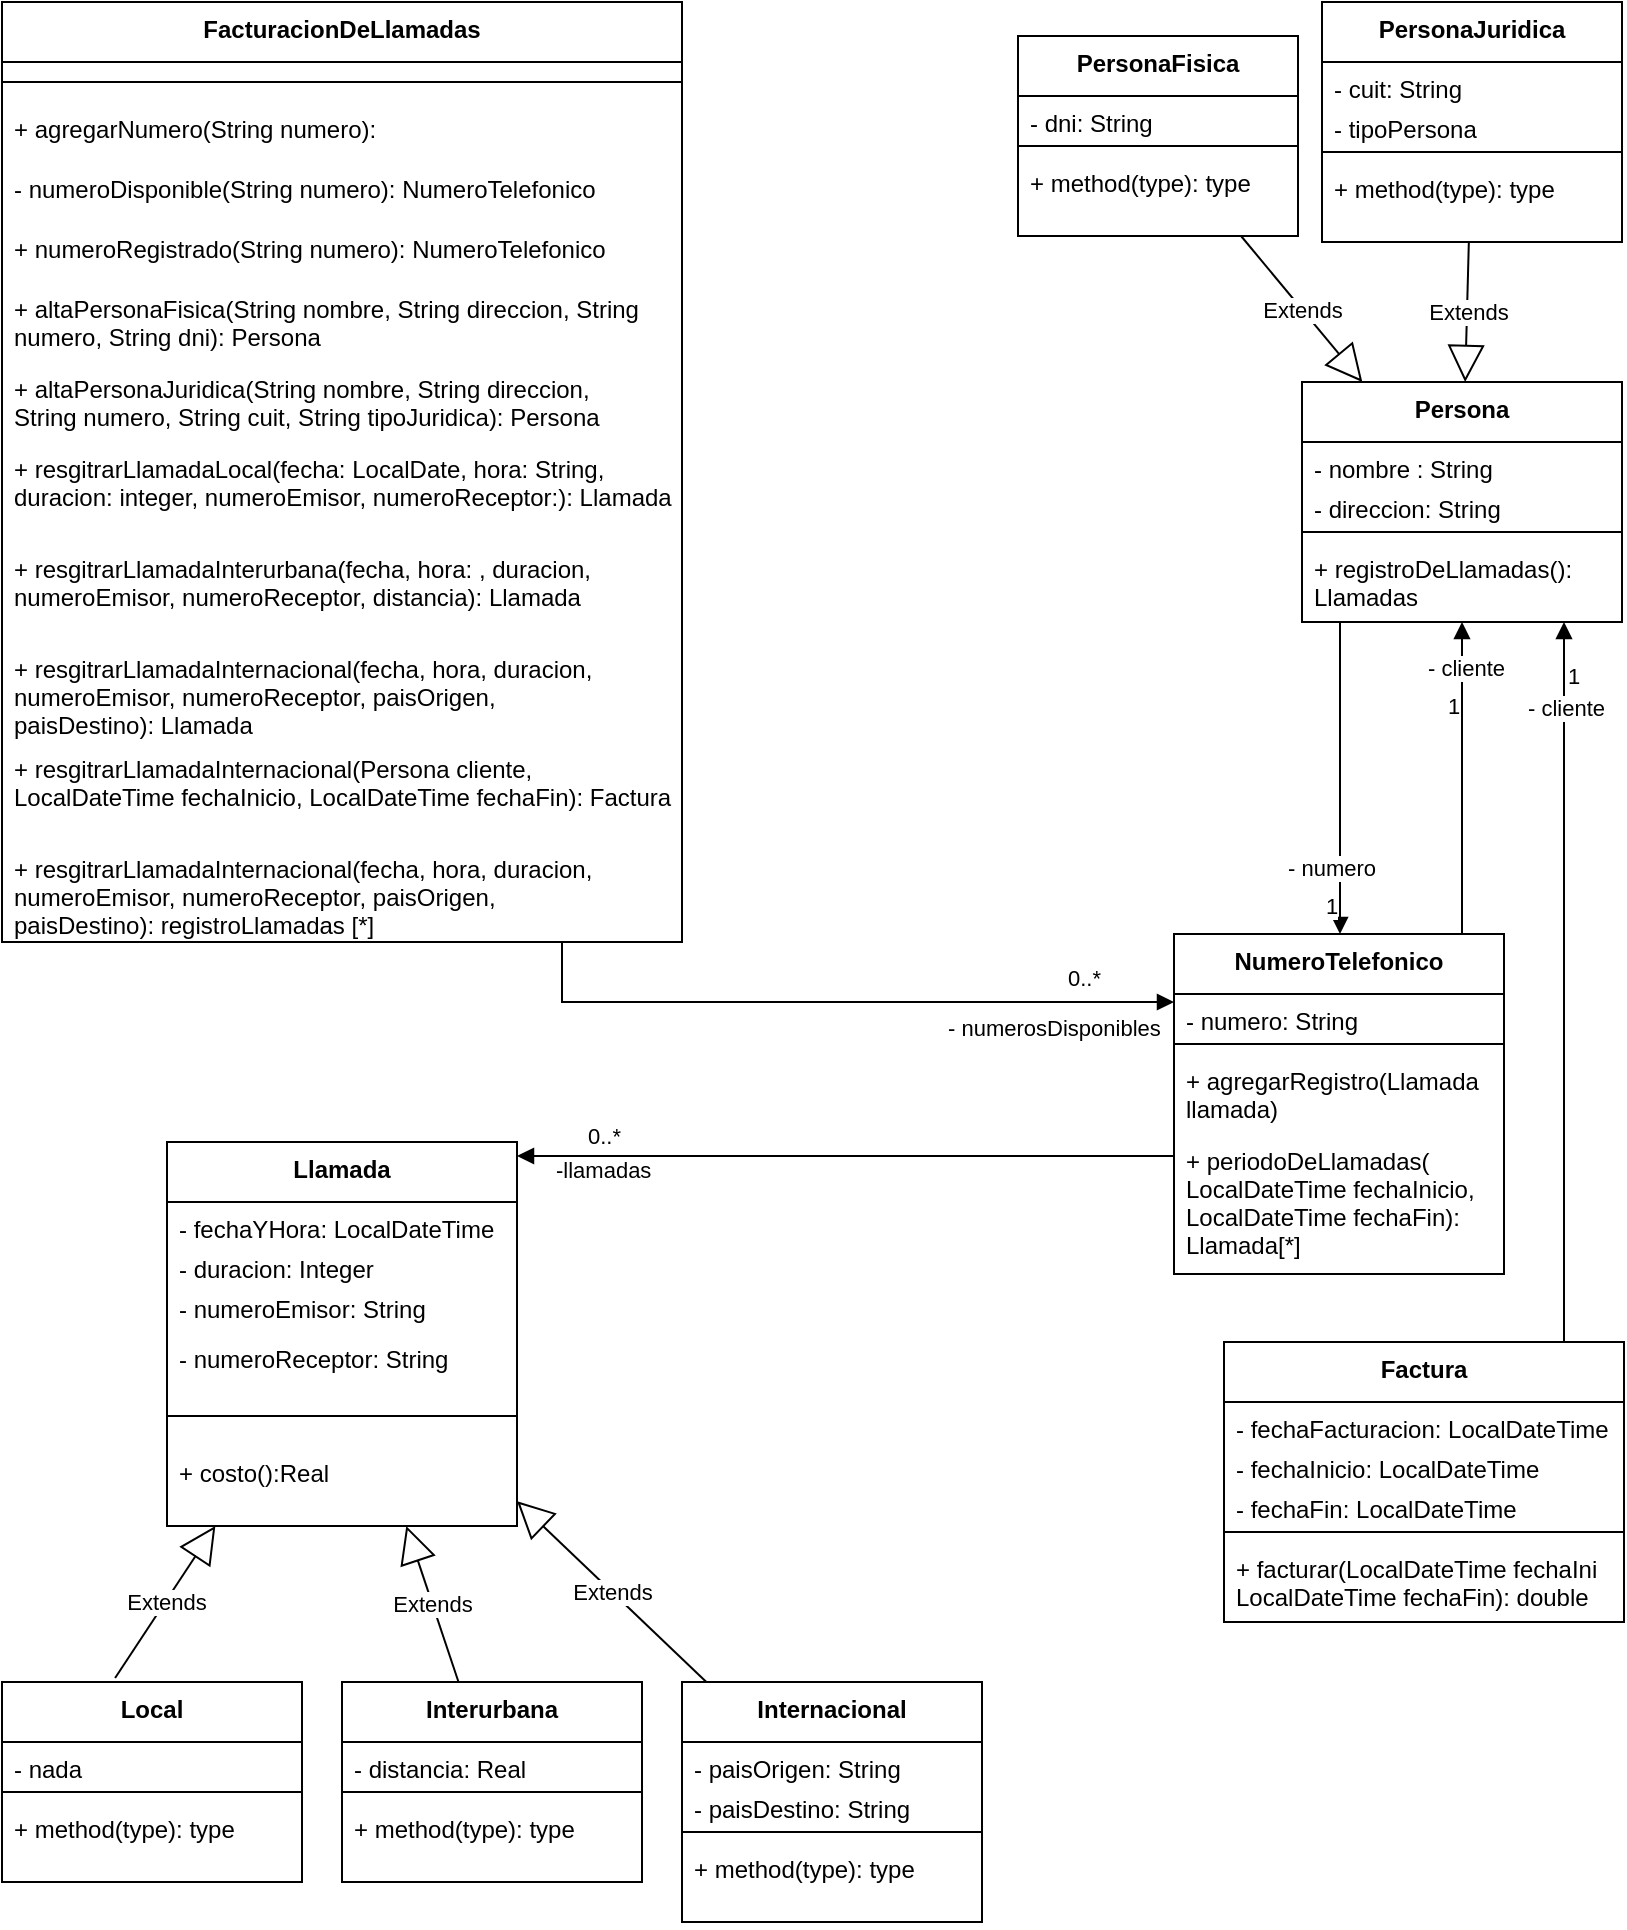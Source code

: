 <mxfile version="20.5.1" type="device"><diagram id="W4nnGkRuQVRxIhV16LrO" name="Página-1"><mxGraphModel dx="1108" dy="524" grid="1" gridSize="10" guides="1" tooltips="1" connect="1" arrows="1" fold="1" page="1" pageScale="1" pageWidth="827" pageHeight="1169" math="0" shadow="0"><root><mxCell id="0"/><mxCell id="1" parent="0"/><mxCell id="59gyXXnhzPTraE9hlkxt-1" value="Persona" style="swimlane;fontStyle=1;align=center;verticalAlign=top;childLayout=stackLayout;horizontal=1;startSize=30;horizontalStack=0;resizeParent=1;resizeParentMax=0;resizeLast=0;collapsible=1;marginBottom=0;strokeWidth=1;" vertex="1" parent="1"><mxGeometry x="659" y="200" width="160" height="120" as="geometry"/></mxCell><mxCell id="59gyXXnhzPTraE9hlkxt-2" value="- nombre : String" style="text;strokeColor=none;fillColor=none;align=left;verticalAlign=top;spacingLeft=4;spacingRight=4;overflow=hidden;rotatable=0;points=[[0,0.5],[1,0.5]];portConstraint=eastwest;" vertex="1" parent="59gyXXnhzPTraE9hlkxt-1"><mxGeometry y="30" width="160" height="20" as="geometry"/></mxCell><mxCell id="59gyXXnhzPTraE9hlkxt-3" value="- direccion: String" style="text;strokeColor=none;fillColor=none;align=left;verticalAlign=top;spacingLeft=4;spacingRight=4;overflow=hidden;rotatable=0;points=[[0,0.5],[1,0.5]];portConstraint=eastwest;" vertex="1" parent="59gyXXnhzPTraE9hlkxt-1"><mxGeometry y="50" width="160" height="20" as="geometry"/></mxCell><mxCell id="59gyXXnhzPTraE9hlkxt-5" value="" style="line;strokeWidth=1;fillColor=none;align=left;verticalAlign=middle;spacingTop=-1;spacingLeft=3;spacingRight=3;rotatable=0;labelPosition=right;points=[];portConstraint=eastwest;" vertex="1" parent="59gyXXnhzPTraE9hlkxt-1"><mxGeometry y="70" width="160" height="10" as="geometry"/></mxCell><mxCell id="59gyXXnhzPTraE9hlkxt-6" value="+ registroDeLlamadas():&#10;Llamadas" style="text;strokeColor=none;fillColor=none;align=left;verticalAlign=top;spacingLeft=4;spacingRight=4;overflow=hidden;rotatable=0;points=[[0,0.5],[1,0.5]];portConstraint=eastwest;" vertex="1" parent="59gyXXnhzPTraE9hlkxt-1"><mxGeometry y="80" width="160" height="40" as="geometry"/></mxCell><mxCell id="59gyXXnhzPTraE9hlkxt-7" value="FacturacionDeLlamadas" style="swimlane;fontStyle=1;align=center;verticalAlign=top;childLayout=stackLayout;horizontal=1;startSize=30;horizontalStack=0;resizeParent=1;resizeParentMax=0;resizeLast=0;collapsible=1;marginBottom=0;strokeWidth=1;" vertex="1" parent="1"><mxGeometry x="9" y="10" width="340" height="470" as="geometry"/></mxCell><mxCell id="59gyXXnhzPTraE9hlkxt-8" value="" style="line;strokeWidth=1;fillColor=none;align=left;verticalAlign=middle;spacingTop=-1;spacingLeft=3;spacingRight=3;rotatable=0;labelPosition=right;points=[];portConstraint=eastwest;" vertex="1" parent="59gyXXnhzPTraE9hlkxt-7"><mxGeometry y="30" width="340" height="20" as="geometry"/></mxCell><mxCell id="59gyXXnhzPTraE9hlkxt-9" value="+ agregarNumero(String numero):  " style="text;strokeColor=none;fillColor=none;align=left;verticalAlign=top;spacingLeft=4;spacingRight=4;overflow=hidden;rotatable=0;points=[[0,0.5],[1,0.5]];portConstraint=eastwest;" vertex="1" parent="59gyXXnhzPTraE9hlkxt-7"><mxGeometry y="50" width="340" height="30" as="geometry"/></mxCell><mxCell id="59gyXXnhzPTraE9hlkxt-63" value="- numeroDisponible(String numero): NumeroTelefonico" style="text;strokeColor=none;fillColor=none;align=left;verticalAlign=top;spacingLeft=4;spacingRight=4;overflow=hidden;rotatable=0;points=[[0,0.5],[1,0.5]];portConstraint=eastwest;" vertex="1" parent="59gyXXnhzPTraE9hlkxt-7"><mxGeometry y="80" width="340" height="30" as="geometry"/></mxCell><mxCell id="59gyXXnhzPTraE9hlkxt-64" value="+ numeroRegistrado(String numero): NumeroTelefonico" style="text;strokeColor=none;fillColor=none;align=left;verticalAlign=top;spacingLeft=4;spacingRight=4;overflow=hidden;rotatable=0;points=[[0,0.5],[1,0.5]];portConstraint=eastwest;" vertex="1" parent="59gyXXnhzPTraE9hlkxt-7"><mxGeometry y="110" width="340" height="30" as="geometry"/></mxCell><mxCell id="59gyXXnhzPTraE9hlkxt-10" value="+ altaPersonaFisica(String nombre, String direccion, String &#10;numero, String dni): Persona" style="text;strokeColor=none;fillColor=none;align=left;verticalAlign=top;spacingLeft=4;spacingRight=4;overflow=hidden;rotatable=0;points=[[0,0.5],[1,0.5]];portConstraint=eastwest;" vertex="1" parent="59gyXXnhzPTraE9hlkxt-7"><mxGeometry y="140" width="340" height="40" as="geometry"/></mxCell><mxCell id="59gyXXnhzPTraE9hlkxt-11" value="+ altaPersonaJuridica(String nombre, String direccion, &#10;String numero, String cuit, String tipoJuridica): Persona" style="text;strokeColor=none;fillColor=none;align=left;verticalAlign=top;spacingLeft=4;spacingRight=4;overflow=hidden;rotatable=0;points=[[0,0.5],[1,0.5]];portConstraint=eastwest;" vertex="1" parent="59gyXXnhzPTraE9hlkxt-7"><mxGeometry y="180" width="340" height="40" as="geometry"/></mxCell><mxCell id="59gyXXnhzPTraE9hlkxt-12" value="+ resgitrarLlamadaLocal(fecha: LocalDate, hora: String, &#10;duracion: integer, numeroEmisor, numeroReceptor:): Llamada" style="text;strokeColor=none;fillColor=none;align=left;verticalAlign=top;spacingLeft=4;spacingRight=4;overflow=hidden;rotatable=0;points=[[0,0.5],[1,0.5]];portConstraint=eastwest;" vertex="1" parent="59gyXXnhzPTraE9hlkxt-7"><mxGeometry y="220" width="340" height="50" as="geometry"/></mxCell><mxCell id="59gyXXnhzPTraE9hlkxt-13" value="+ resgitrarLlamadaInterurbana(fecha, hora: , duracion, &#10;numeroEmisor, numeroReceptor, distancia): Llamada" style="text;strokeColor=none;fillColor=none;align=left;verticalAlign=top;spacingLeft=4;spacingRight=4;overflow=hidden;rotatable=0;points=[[0,0.5],[1,0.5]];portConstraint=eastwest;" vertex="1" parent="59gyXXnhzPTraE9hlkxt-7"><mxGeometry y="270" width="340" height="50" as="geometry"/></mxCell><mxCell id="59gyXXnhzPTraE9hlkxt-14" value="+ resgitrarLlamadaInternacional(fecha, hora, duracion, &#10;numeroEmisor, numeroReceptor, paisOrigen, &#10;paisDestino): Llamada" style="text;strokeColor=none;fillColor=none;align=left;verticalAlign=top;spacingLeft=4;spacingRight=4;overflow=hidden;rotatable=0;points=[[0,0.5],[1,0.5]];portConstraint=eastwest;" vertex="1" parent="59gyXXnhzPTraE9hlkxt-7"><mxGeometry y="320" width="340" height="50" as="geometry"/></mxCell><mxCell id="59gyXXnhzPTraE9hlkxt-15" value="+ resgitrarLlamadaInternacional(Persona cliente, &#10;LocalDateTime fechaInicio, LocalDateTime fechaFin): Factura" style="text;strokeColor=none;fillColor=none;align=left;verticalAlign=top;spacingLeft=4;spacingRight=4;overflow=hidden;rotatable=0;points=[[0,0.5],[1,0.5]];portConstraint=eastwest;" vertex="1" parent="59gyXXnhzPTraE9hlkxt-7"><mxGeometry y="370" width="340" height="50" as="geometry"/></mxCell><mxCell id="59gyXXnhzPTraE9hlkxt-16" value="+ resgitrarLlamadaInternacional(fecha, hora, duracion, &#10;numeroEmisor, numeroReceptor, paisOrigen, &#10;paisDestino): registroLlamadas [*] " style="text;strokeColor=none;fillColor=none;align=left;verticalAlign=top;spacingLeft=4;spacingRight=4;overflow=hidden;rotatable=0;points=[[0,0.5],[1,0.5]];portConstraint=eastwest;" vertex="1" parent="59gyXXnhzPTraE9hlkxt-7"><mxGeometry y="420" width="340" height="50" as="geometry"/></mxCell><mxCell id="59gyXXnhzPTraE9hlkxt-17" value="PersonaFisica" style="swimlane;fontStyle=1;align=center;verticalAlign=top;childLayout=stackLayout;horizontal=1;startSize=30;horizontalStack=0;resizeParent=1;resizeParentMax=0;resizeLast=0;collapsible=1;marginBottom=0;strokeWidth=1;" vertex="1" parent="1"><mxGeometry x="517" y="27" width="140" height="100" as="geometry"/></mxCell><mxCell id="59gyXXnhzPTraE9hlkxt-18" value="- dni: String" style="text;strokeColor=none;fillColor=none;align=left;verticalAlign=top;spacingLeft=4;spacingRight=4;overflow=hidden;rotatable=0;points=[[0,0.5],[1,0.5]];portConstraint=eastwest;" vertex="1" parent="59gyXXnhzPTraE9hlkxt-17"><mxGeometry y="30" width="140" height="20" as="geometry"/></mxCell><mxCell id="59gyXXnhzPTraE9hlkxt-19" value="" style="line;strokeWidth=1;fillColor=none;align=left;verticalAlign=middle;spacingTop=-1;spacingLeft=3;spacingRight=3;rotatable=0;labelPosition=right;points=[];portConstraint=eastwest;" vertex="1" parent="59gyXXnhzPTraE9hlkxt-17"><mxGeometry y="50" width="140" height="10" as="geometry"/></mxCell><mxCell id="59gyXXnhzPTraE9hlkxt-20" value="+ method(type): type" style="text;strokeColor=none;fillColor=none;align=left;verticalAlign=top;spacingLeft=4;spacingRight=4;overflow=hidden;rotatable=0;points=[[0,0.5],[1,0.5]];portConstraint=eastwest;" vertex="1" parent="59gyXXnhzPTraE9hlkxt-17"><mxGeometry y="60" width="140" height="40" as="geometry"/></mxCell><mxCell id="59gyXXnhzPTraE9hlkxt-21" value="PersonaJuridica" style="swimlane;fontStyle=1;align=center;verticalAlign=top;childLayout=stackLayout;horizontal=1;startSize=30;horizontalStack=0;resizeParent=1;resizeParentMax=0;resizeLast=0;collapsible=1;marginBottom=0;strokeWidth=1;" vertex="1" parent="1"><mxGeometry x="669" y="10" width="150" height="120" as="geometry"/></mxCell><mxCell id="59gyXXnhzPTraE9hlkxt-22" value="- cuit: String" style="text;strokeColor=none;fillColor=none;align=left;verticalAlign=top;spacingLeft=4;spacingRight=4;overflow=hidden;rotatable=0;points=[[0,0.5],[1,0.5]];portConstraint=eastwest;" vertex="1" parent="59gyXXnhzPTraE9hlkxt-21"><mxGeometry y="30" width="150" height="20" as="geometry"/></mxCell><mxCell id="59gyXXnhzPTraE9hlkxt-23" value="- tipoPersona" style="text;strokeColor=none;fillColor=none;align=left;verticalAlign=top;spacingLeft=4;spacingRight=4;overflow=hidden;rotatable=0;points=[[0,0.5],[1,0.5]];portConstraint=eastwest;" vertex="1" parent="59gyXXnhzPTraE9hlkxt-21"><mxGeometry y="50" width="150" height="20" as="geometry"/></mxCell><mxCell id="59gyXXnhzPTraE9hlkxt-24" value="" style="line;strokeWidth=1;fillColor=none;align=left;verticalAlign=middle;spacingTop=-1;spacingLeft=3;spacingRight=3;rotatable=0;labelPosition=right;points=[];portConstraint=eastwest;" vertex="1" parent="59gyXXnhzPTraE9hlkxt-21"><mxGeometry y="70" width="150" height="10" as="geometry"/></mxCell><mxCell id="59gyXXnhzPTraE9hlkxt-25" value="+ method(type): type" style="text;strokeColor=none;fillColor=none;align=left;verticalAlign=top;spacingLeft=4;spacingRight=4;overflow=hidden;rotatable=0;points=[[0,0.5],[1,0.5]];portConstraint=eastwest;" vertex="1" parent="59gyXXnhzPTraE9hlkxt-21"><mxGeometry y="80" width="150" height="40" as="geometry"/></mxCell><mxCell id="59gyXXnhzPTraE9hlkxt-26" value="Llamada" style="swimlane;fontStyle=1;align=center;verticalAlign=top;childLayout=stackLayout;horizontal=1;startSize=30;horizontalStack=0;resizeParent=1;resizeParentMax=0;resizeLast=0;collapsible=1;marginBottom=0;strokeWidth=1;" vertex="1" parent="1"><mxGeometry x="91.5" y="580" width="175" height="192" as="geometry"/></mxCell><mxCell id="59gyXXnhzPTraE9hlkxt-27" value="- fechaYHora: LocalDateTime" style="text;strokeColor=none;fillColor=none;align=left;verticalAlign=top;spacingLeft=4;spacingRight=4;overflow=hidden;rotatable=0;points=[[0,0.5],[1,0.5]];portConstraint=eastwest;" vertex="1" parent="59gyXXnhzPTraE9hlkxt-26"><mxGeometry y="30" width="175" height="20" as="geometry"/></mxCell><mxCell id="59gyXXnhzPTraE9hlkxt-28" value="- duracion: Integer" style="text;strokeColor=none;fillColor=none;align=left;verticalAlign=top;spacingLeft=4;spacingRight=4;overflow=hidden;rotatable=0;points=[[0,0.5],[1,0.5]];portConstraint=eastwest;" vertex="1" parent="59gyXXnhzPTraE9hlkxt-26"><mxGeometry y="50" width="175" height="20" as="geometry"/></mxCell><mxCell id="59gyXXnhzPTraE9hlkxt-29" value="- numeroEmisor: String" style="text;strokeColor=none;fillColor=none;align=left;verticalAlign=top;spacingLeft=4;spacingRight=4;overflow=hidden;rotatable=0;points=[[0,0.5],[1,0.5]];portConstraint=eastwest;" vertex="1" parent="59gyXXnhzPTraE9hlkxt-26"><mxGeometry y="70" width="175" height="25" as="geometry"/></mxCell><mxCell id="59gyXXnhzPTraE9hlkxt-30" value="- numeroReceptor: String" style="text;strokeColor=none;fillColor=none;align=left;verticalAlign=top;spacingLeft=4;spacingRight=4;overflow=hidden;rotatable=0;points=[[0,0.5],[1,0.5]];portConstraint=eastwest;" vertex="1" parent="59gyXXnhzPTraE9hlkxt-26"><mxGeometry y="95" width="175" height="27" as="geometry"/></mxCell><mxCell id="59gyXXnhzPTraE9hlkxt-31" value="" style="line;strokeWidth=1;fillColor=none;align=left;verticalAlign=middle;spacingTop=-1;spacingLeft=3;spacingRight=3;rotatable=0;labelPosition=right;points=[];portConstraint=eastwest;" vertex="1" parent="59gyXXnhzPTraE9hlkxt-26"><mxGeometry y="122" width="175" height="30" as="geometry"/></mxCell><mxCell id="59gyXXnhzPTraE9hlkxt-32" value="+ costo():Real" style="text;strokeColor=none;fillColor=none;align=left;verticalAlign=top;spacingLeft=4;spacingRight=4;overflow=hidden;rotatable=0;points=[[0,0.5],[1,0.5]];portConstraint=eastwest;" vertex="1" parent="59gyXXnhzPTraE9hlkxt-26"><mxGeometry y="152" width="175" height="40" as="geometry"/></mxCell><mxCell id="59gyXXnhzPTraE9hlkxt-33" value="Local" style="swimlane;fontStyle=1;align=center;verticalAlign=top;childLayout=stackLayout;horizontal=1;startSize=30;horizontalStack=0;resizeParent=1;resizeParentMax=0;resizeLast=0;collapsible=1;marginBottom=0;strokeWidth=1;" vertex="1" parent="1"><mxGeometry x="9" y="850" width="150" height="100" as="geometry"/></mxCell><mxCell id="59gyXXnhzPTraE9hlkxt-34" value="- nada" style="text;strokeColor=none;fillColor=none;align=left;verticalAlign=top;spacingLeft=4;spacingRight=4;overflow=hidden;rotatable=0;points=[[0,0.5],[1,0.5]];portConstraint=eastwest;" vertex="1" parent="59gyXXnhzPTraE9hlkxt-33"><mxGeometry y="30" width="150" height="20" as="geometry"/></mxCell><mxCell id="59gyXXnhzPTraE9hlkxt-35" value="" style="line;strokeWidth=1;fillColor=none;align=left;verticalAlign=middle;spacingTop=-1;spacingLeft=3;spacingRight=3;rotatable=0;labelPosition=right;points=[];portConstraint=eastwest;" vertex="1" parent="59gyXXnhzPTraE9hlkxt-33"><mxGeometry y="50" width="150" height="10" as="geometry"/></mxCell><mxCell id="59gyXXnhzPTraE9hlkxt-36" value="+ method(type): type" style="text;strokeColor=none;fillColor=none;align=left;verticalAlign=top;spacingLeft=4;spacingRight=4;overflow=hidden;rotatable=0;points=[[0,0.5],[1,0.5]];portConstraint=eastwest;" vertex="1" parent="59gyXXnhzPTraE9hlkxt-33"><mxGeometry y="60" width="150" height="40" as="geometry"/></mxCell><mxCell id="59gyXXnhzPTraE9hlkxt-37" value="Interurbana" style="swimlane;fontStyle=1;align=center;verticalAlign=top;childLayout=stackLayout;horizontal=1;startSize=30;horizontalStack=0;resizeParent=1;resizeParentMax=0;resizeLast=0;collapsible=1;marginBottom=0;strokeWidth=1;" vertex="1" parent="1"><mxGeometry x="179" y="850" width="150" height="100" as="geometry"/></mxCell><mxCell id="59gyXXnhzPTraE9hlkxt-38" value="- distancia: Real" style="text;strokeColor=none;fillColor=none;align=left;verticalAlign=top;spacingLeft=4;spacingRight=4;overflow=hidden;rotatable=0;points=[[0,0.5],[1,0.5]];portConstraint=eastwest;" vertex="1" parent="59gyXXnhzPTraE9hlkxt-37"><mxGeometry y="30" width="150" height="20" as="geometry"/></mxCell><mxCell id="59gyXXnhzPTraE9hlkxt-39" value="" style="line;strokeWidth=1;fillColor=none;align=left;verticalAlign=middle;spacingTop=-1;spacingLeft=3;spacingRight=3;rotatable=0;labelPosition=right;points=[];portConstraint=eastwest;" vertex="1" parent="59gyXXnhzPTraE9hlkxt-37"><mxGeometry y="50" width="150" height="10" as="geometry"/></mxCell><mxCell id="59gyXXnhzPTraE9hlkxt-40" value="+ method(type): type" style="text;strokeColor=none;fillColor=none;align=left;verticalAlign=top;spacingLeft=4;spacingRight=4;overflow=hidden;rotatable=0;points=[[0,0.5],[1,0.5]];portConstraint=eastwest;" vertex="1" parent="59gyXXnhzPTraE9hlkxt-37"><mxGeometry y="60" width="150" height="40" as="geometry"/></mxCell><mxCell id="59gyXXnhzPTraE9hlkxt-41" value="Internacional" style="swimlane;fontStyle=1;align=center;verticalAlign=top;childLayout=stackLayout;horizontal=1;startSize=30;horizontalStack=0;resizeParent=1;resizeParentMax=0;resizeLast=0;collapsible=1;marginBottom=0;strokeWidth=1;" vertex="1" parent="1"><mxGeometry x="349" y="850" width="150" height="120" as="geometry"/></mxCell><mxCell id="59gyXXnhzPTraE9hlkxt-42" value="- paisOrigen: String" style="text;strokeColor=none;fillColor=none;align=left;verticalAlign=top;spacingLeft=4;spacingRight=4;overflow=hidden;rotatable=0;points=[[0,0.5],[1,0.5]];portConstraint=eastwest;" vertex="1" parent="59gyXXnhzPTraE9hlkxt-41"><mxGeometry y="30" width="150" height="20" as="geometry"/></mxCell><mxCell id="59gyXXnhzPTraE9hlkxt-43" value="- paisDestino: String" style="text;strokeColor=none;fillColor=none;align=left;verticalAlign=top;spacingLeft=4;spacingRight=4;overflow=hidden;rotatable=0;points=[[0,0.5],[1,0.5]];portConstraint=eastwest;" vertex="1" parent="59gyXXnhzPTraE9hlkxt-41"><mxGeometry y="50" width="150" height="20" as="geometry"/></mxCell><mxCell id="59gyXXnhzPTraE9hlkxt-44" value="" style="line;strokeWidth=1;fillColor=none;align=left;verticalAlign=middle;spacingTop=-1;spacingLeft=3;spacingRight=3;rotatable=0;labelPosition=right;points=[];portConstraint=eastwest;" vertex="1" parent="59gyXXnhzPTraE9hlkxt-41"><mxGeometry y="70" width="150" height="10" as="geometry"/></mxCell><mxCell id="59gyXXnhzPTraE9hlkxt-45" value="+ method(type): type" style="text;strokeColor=none;fillColor=none;align=left;verticalAlign=top;spacingLeft=4;spacingRight=4;overflow=hidden;rotatable=0;points=[[0,0.5],[1,0.5]];portConstraint=eastwest;" vertex="1" parent="59gyXXnhzPTraE9hlkxt-41"><mxGeometry y="80" width="150" height="40" as="geometry"/></mxCell><mxCell id="59gyXXnhzPTraE9hlkxt-46" value="Extends" style="endArrow=block;endSize=16;endFill=0;html=1;rounded=0;" edge="1" parent="1" source="59gyXXnhzPTraE9hlkxt-37" target="59gyXXnhzPTraE9hlkxt-26"><mxGeometry width="160" relative="1" as="geometry"><mxPoint x="486.5" y="821" as="sourcePoint"/><mxPoint x="599" y="723.987" as="targetPoint"/></mxGeometry></mxCell><mxCell id="59gyXXnhzPTraE9hlkxt-47" value="Extends" style="endArrow=block;endSize=16;endFill=0;html=1;rounded=0;" edge="1" parent="1" source="59gyXXnhzPTraE9hlkxt-41" target="59gyXXnhzPTraE9hlkxt-26"><mxGeometry width="160" relative="1" as="geometry"><mxPoint x="496.5" y="831" as="sourcePoint"/><mxPoint x="609" y="733.987" as="targetPoint"/></mxGeometry></mxCell><mxCell id="59gyXXnhzPTraE9hlkxt-48" value="NumeroTelefonico" style="swimlane;fontStyle=1;align=center;verticalAlign=top;childLayout=stackLayout;horizontal=1;startSize=30;horizontalStack=0;resizeParent=1;resizeParentMax=0;resizeLast=0;collapsible=1;marginBottom=0;strokeWidth=1;" vertex="1" parent="1"><mxGeometry x="595" y="476" width="165" height="170" as="geometry"/></mxCell><mxCell id="59gyXXnhzPTraE9hlkxt-49" value="- numero: String" style="text;strokeColor=none;fillColor=none;align=left;verticalAlign=top;spacingLeft=4;spacingRight=4;overflow=hidden;rotatable=0;points=[[0,0.5],[1,0.5]];portConstraint=eastwest;" vertex="1" parent="59gyXXnhzPTraE9hlkxt-48"><mxGeometry y="30" width="165" height="20" as="geometry"/></mxCell><mxCell id="59gyXXnhzPTraE9hlkxt-51" value="" style="line;strokeWidth=1;fillColor=none;align=left;verticalAlign=middle;spacingTop=-1;spacingLeft=3;spacingRight=3;rotatable=0;labelPosition=right;points=[];portConstraint=eastwest;" vertex="1" parent="59gyXXnhzPTraE9hlkxt-48"><mxGeometry y="50" width="165" height="10" as="geometry"/></mxCell><mxCell id="59gyXXnhzPTraE9hlkxt-52" value="+ agregarRegistro(Llamada&#10;llamada)" style="text;strokeColor=none;fillColor=none;align=left;verticalAlign=top;spacingLeft=4;spacingRight=4;overflow=hidden;rotatable=0;points=[[0,0.5],[1,0.5]];portConstraint=eastwest;" vertex="1" parent="59gyXXnhzPTraE9hlkxt-48"><mxGeometry y="60" width="165" height="40" as="geometry"/></mxCell><mxCell id="59gyXXnhzPTraE9hlkxt-53" value="+ periodoDeLlamadas(&#10;LocalDateTime fechaInicio, &#10;LocalDateTime fechaFin): &#10;Llamada[*]" style="text;strokeColor=none;fillColor=none;align=left;verticalAlign=top;spacingLeft=4;spacingRight=4;overflow=hidden;rotatable=0;points=[[0,0.5],[1,0.5]];portConstraint=eastwest;" vertex="1" parent="59gyXXnhzPTraE9hlkxt-48"><mxGeometry y="100" width="165" height="70" as="geometry"/></mxCell><mxCell id="59gyXXnhzPTraE9hlkxt-54" value="Extends" style="endArrow=block;endSize=16;endFill=0;html=1;rounded=0;exitX=0.377;exitY=-0.02;exitDx=0;exitDy=0;exitPerimeter=0;" edge="1" parent="1" source="59gyXXnhzPTraE9hlkxt-33" target="59gyXXnhzPTraE9hlkxt-26"><mxGeometry width="160" relative="1" as="geometry"><mxPoint x="-18.5" y="621" as="sourcePoint"/><mxPoint x="54" y="561" as="targetPoint"/></mxGeometry></mxCell><mxCell id="59gyXXnhzPTraE9hlkxt-55" value="- numerosDisponibles" style="endArrow=block;endFill=1;html=1;edgeStyle=orthogonalEdgeStyle;align=left;verticalAlign=top;rounded=0;" edge="1" parent="1" source="59gyXXnhzPTraE9hlkxt-7" target="59gyXXnhzPTraE9hlkxt-48"><mxGeometry x="0.316" relative="1" as="geometry"><mxPoint x="289" y="490" as="sourcePoint"/><mxPoint x="449" y="490" as="targetPoint"/><Array as="points"><mxPoint x="289" y="510"/></Array><mxPoint as="offset"/></mxGeometry></mxCell><mxCell id="59gyXXnhzPTraE9hlkxt-56" value="0..*" style="edgeLabel;resizable=0;html=1;align=left;verticalAlign=bottom;" connectable="0" vertex="1" parent="59gyXXnhzPTraE9hlkxt-55"><mxGeometry x="-1" relative="1" as="geometry"><mxPoint x="251" y="26" as="offset"/></mxGeometry></mxCell><mxCell id="59gyXXnhzPTraE9hlkxt-57" value="Extends" style="endArrow=block;endSize=16;endFill=0;html=1;rounded=0;" edge="1" parent="1" source="59gyXXnhzPTraE9hlkxt-17" target="59gyXXnhzPTraE9hlkxt-1"><mxGeometry width="160" relative="1" as="geometry"><mxPoint x="509" y="240" as="sourcePoint"/><mxPoint x="669" y="240" as="targetPoint"/></mxGeometry></mxCell><mxCell id="59gyXXnhzPTraE9hlkxt-58" value="Extends" style="endArrow=block;endSize=16;endFill=0;html=1;rounded=0;" edge="1" parent="1" source="59gyXXnhzPTraE9hlkxt-21" target="59gyXXnhzPTraE9hlkxt-1"><mxGeometry width="160" relative="1" as="geometry"><mxPoint x="610.875" y="140" as="sourcePoint"/><mxPoint x="628.375" y="180" as="targetPoint"/></mxGeometry></mxCell><mxCell id="59gyXXnhzPTraE9hlkxt-61" value="-llamadas" style="endArrow=block;endFill=1;html=1;edgeStyle=orthogonalEdgeStyle;align=left;verticalAlign=top;rounded=0;" edge="1" parent="1" source="59gyXXnhzPTraE9hlkxt-48" target="59gyXXnhzPTraE9hlkxt-26"><mxGeometry x="0.893" y="-6" relative="1" as="geometry"><mxPoint x="364" y="583" as="sourcePoint"/><mxPoint x="524" y="583" as="targetPoint"/><Array as="points"><mxPoint x="510" y="587"/><mxPoint x="510" y="587"/></Array><mxPoint as="offset"/></mxGeometry></mxCell><mxCell id="59gyXXnhzPTraE9hlkxt-62" value="0..*" style="edgeLabel;resizable=0;html=1;align=left;verticalAlign=bottom;" connectable="0" vertex="1" parent="59gyXXnhzPTraE9hlkxt-61"><mxGeometry x="-1" relative="1" as="geometry"><mxPoint x="-295" y="-2" as="offset"/></mxGeometry></mxCell><mxCell id="59gyXXnhzPTraE9hlkxt-65" value="- cliente" style="endArrow=block;endFill=1;html=1;edgeStyle=orthogonalEdgeStyle;align=left;verticalAlign=top;rounded=0;" edge="1" parent="1" source="59gyXXnhzPTraE9hlkxt-48" target="59gyXXnhzPTraE9hlkxt-1"><mxGeometry x="0.872" y="19" relative="1" as="geometry"><mxPoint x="460" y="360" as="sourcePoint"/><mxPoint x="765.96" y="390.04" as="targetPoint"/><Array as="points"><mxPoint x="739" y="470"/><mxPoint x="739" y="470"/></Array><mxPoint as="offset"/></mxGeometry></mxCell><mxCell id="59gyXXnhzPTraE9hlkxt-66" value="1" style="edgeLabel;resizable=0;html=1;align=left;verticalAlign=bottom;" connectable="0" vertex="1" parent="59gyXXnhzPTraE9hlkxt-65"><mxGeometry x="-1" relative="1" as="geometry"><mxPoint x="-9" y="-106" as="offset"/></mxGeometry></mxCell><mxCell id="59gyXXnhzPTraE9hlkxt-67" value="- numero" style="endArrow=block;endFill=1;html=1;edgeStyle=orthogonalEdgeStyle;align=left;verticalAlign=top;rounded=0;" edge="1" parent="1" source="59gyXXnhzPTraE9hlkxt-1" target="59gyXXnhzPTraE9hlkxt-48"><mxGeometry x="0.41" y="-28" relative="1" as="geometry"><mxPoint x="359" y="225" as="sourcePoint"/><mxPoint x="669" y="225" as="targetPoint"/><Array as="points"><mxPoint x="678" y="360"/><mxPoint x="678" y="360"/></Array><mxPoint as="offset"/></mxGeometry></mxCell><mxCell id="59gyXXnhzPTraE9hlkxt-68" value="1" style="edgeLabel;resizable=0;html=1;align=left;verticalAlign=bottom;" connectable="0" vertex="1" parent="59gyXXnhzPTraE9hlkxt-67"><mxGeometry x="-1" relative="1" as="geometry"><mxPoint x="-9" y="150" as="offset"/></mxGeometry></mxCell><mxCell id="59gyXXnhzPTraE9hlkxt-69" value="Factura" style="swimlane;fontStyle=1;align=center;verticalAlign=top;childLayout=stackLayout;horizontal=1;startSize=30;horizontalStack=0;resizeParent=1;resizeParentMax=0;resizeLast=0;collapsible=1;marginBottom=0;strokeWidth=1;" vertex="1" parent="1"><mxGeometry x="620" y="680" width="200" height="140" as="geometry"/></mxCell><mxCell id="59gyXXnhzPTraE9hlkxt-70" value="- fechaFacturacion: LocalDateTime" style="text;strokeColor=none;fillColor=none;align=left;verticalAlign=top;spacingLeft=4;spacingRight=4;overflow=hidden;rotatable=0;points=[[0,0.5],[1,0.5]];portConstraint=eastwest;" vertex="1" parent="59gyXXnhzPTraE9hlkxt-69"><mxGeometry y="30" width="200" height="20" as="geometry"/></mxCell><mxCell id="59gyXXnhzPTraE9hlkxt-74" value="- fechaInicio: LocalDateTime" style="text;strokeColor=none;fillColor=none;align=left;verticalAlign=top;spacingLeft=4;spacingRight=4;overflow=hidden;rotatable=0;points=[[0,0.5],[1,0.5]];portConstraint=eastwest;" vertex="1" parent="59gyXXnhzPTraE9hlkxt-69"><mxGeometry y="50" width="200" height="20" as="geometry"/></mxCell><mxCell id="59gyXXnhzPTraE9hlkxt-75" value="- fechaFin: LocalDateTime" style="text;strokeColor=none;fillColor=none;align=left;verticalAlign=top;spacingLeft=4;spacingRight=4;overflow=hidden;rotatable=0;points=[[0,0.5],[1,0.5]];portConstraint=eastwest;" vertex="1" parent="59gyXXnhzPTraE9hlkxt-69"><mxGeometry y="70" width="200" height="20" as="geometry"/></mxCell><mxCell id="59gyXXnhzPTraE9hlkxt-71" value="" style="line;strokeWidth=1;fillColor=none;align=left;verticalAlign=middle;spacingTop=-1;spacingLeft=3;spacingRight=3;rotatable=0;labelPosition=right;points=[];portConstraint=eastwest;" vertex="1" parent="59gyXXnhzPTraE9hlkxt-69"><mxGeometry y="90" width="200" height="10" as="geometry"/></mxCell><mxCell id="59gyXXnhzPTraE9hlkxt-72" value="+ facturar(LocalDateTime fechaIni&#10;LocalDateTime fechaFin): double" style="text;strokeColor=none;fillColor=none;align=left;verticalAlign=top;spacingLeft=4;spacingRight=4;overflow=hidden;rotatable=0;points=[[0,0.5],[1,0.5]];portConstraint=eastwest;" vertex="1" parent="59gyXXnhzPTraE9hlkxt-69"><mxGeometry y="100" width="200" height="40" as="geometry"/></mxCell><mxCell id="59gyXXnhzPTraE9hlkxt-76" value="- cliente" style="endArrow=block;endFill=1;html=1;edgeStyle=orthogonalEdgeStyle;align=left;verticalAlign=top;rounded=0;" edge="1" parent="1" source="59gyXXnhzPTraE9hlkxt-69" target="59gyXXnhzPTraE9hlkxt-1"><mxGeometry x="0.833" y="20" relative="1" as="geometry"><mxPoint x="749.04" y="486" as="sourcePoint"/><mxPoint x="749.04" y="330" as="targetPoint"/><Array as="points"><mxPoint x="790" y="410"/><mxPoint x="790" y="410"/></Array><mxPoint as="offset"/></mxGeometry></mxCell><mxCell id="59gyXXnhzPTraE9hlkxt-77" value="1" style="edgeLabel;resizable=0;html=1;align=left;verticalAlign=bottom;" connectable="0" vertex="1" parent="59gyXXnhzPTraE9hlkxt-76"><mxGeometry x="-1" relative="1" as="geometry"><mxPoint y="-325" as="offset"/></mxGeometry></mxCell></root></mxGraphModel></diagram></mxfile>